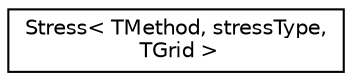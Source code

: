 digraph "Graphical Class Hierarchy"
{
  edge [fontname="Helvetica",fontsize="10",labelfontname="Helvetica",labelfontsize="10"];
  node [fontname="Helvetica",fontsize="10",shape=record];
  rankdir="LR";
  Node1 [label="Stress\< TMethod, stressType,\l TGrid \>",height=0.2,width=0.4,color="black", fillcolor="white", style="filled",URL="$classStress.html"];
}
